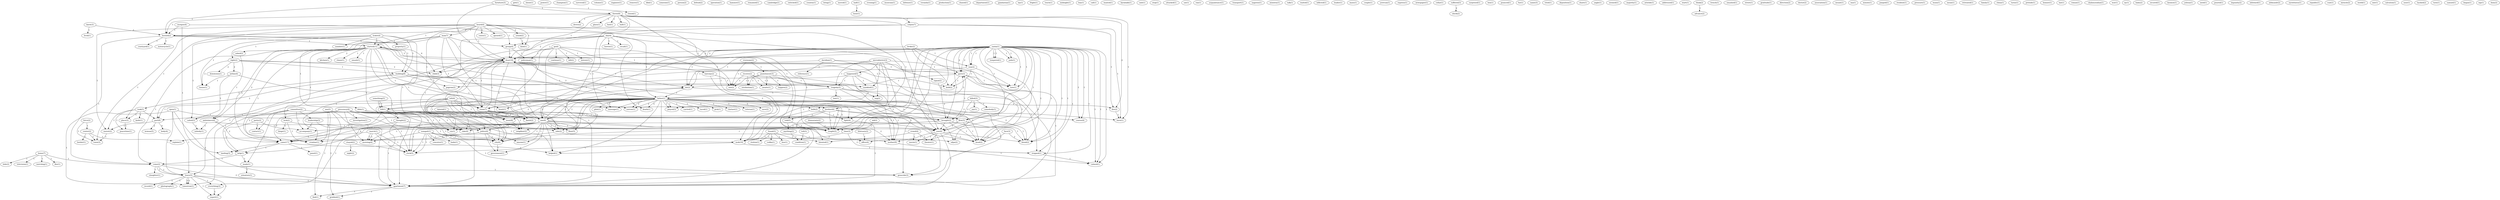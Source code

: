 digraph G {
  home [ label="home(7)" ];
  flee [ label="flee(1)" ];
  hide [ label="hide(2)" ];
  television [ label="television(1)" ];
  watching [ label="watching(1)" ];
  come [ label="come(2)" ];
  girl [ label="girl(1)" ];
  face [ label="face(3)" ];
  head [ label="head(2)" ];
  blood [ label="blood(2)" ];
  ticket [ label="ticket(4)" ];
  number [ label="number(1)" ];
  property [ label="property(1)" ];
  right [ label="right(2)" ];
  building [ label="building(8)" ];
  started [ label="started(11)" ];
  police [ label="police(4)" ];
  house [ label="house(1)" ];
  called [ label="called(3)" ];
  shout [ label="shout(1)" ];
  power [ label="power(1)" ];
  furniture [ label="furniture(3)" ];
  threw [ label="threw(8)" ];
  burned [ label="burned(2)" ];
  closed [ label="closed(1)" ];
  door [ label="door(18)" ];
  microdistrict [ label="microdistrict(3)" ];
  happened [ label="happened(5)" ];
  pogrom [ label="pogrom(2)" ];
  signal [ label="signal(2)" ];
  bulb [ label="bulb(2)" ];
  mankind [ label="mankind(1)" ];
  tragedy [ label="tragedy(5)" ];
  light [ label="light(4)" ];
  apartment [ label="apartment(7)" ];
  corpse [ label="corpse(7)" ];
  fire [ label="fire(2)" ];
  burn [ label="burn(1)" ];
  drove [ label="drove(2)" ];
  glass [ label="glass(1)" ];
  fuel [ label="fuel(1)" ];
  floor [ label="floor(5)" ];
  saw [ label="saw(6)" ];
  hall [ label="hall(1)" ];
  mob [ label="mob(10)" ];
  champion [ label="champion(1)" ];
  survived [ label="survived(1)" ];
  child [ label="child(3)" ];
  volume [ label="volume(1)" ];
  force [ label="force(2)" ];
  center [ label="center(2)" ];
  town [ label="town(3)" ];
  engineer [ label="engineer(1)" ];
  remove [ label="remove(1)" ];
  dbd [ label="dbd(1)" ];
  someone [ label="someone(1)" ];
  knew [ label="knew(3)" ];
  lived [ label="lived(1)" ];
  person [ label="person(2)" ];
  defend [ label="defend(2)" ];
  operation [ label="operation(1)" ];
  hammer [ label="hammer(1)" ];
  stayed [ label="stayed(2)" ];
  night [ label="night(2)" ];
  clock [ label="clock(5)" ];
  remained [ label="remained(1)" ];
  cambridge [ label="cambridge(1)" ];
  switched [ label="switched(1)" ];
  crowd [ label="crowd(4)" ];
  shouted [ label="shouted(1)" ];
  movie [ label="movie(1)" ];
  theater [ label="theater(1)" ];
  country [ label="country(1)" ];
  found [ label="found(3)" ];
  vodka [ label="vodka(1)" ];
  bus [ label="bus(1)" ];
  station [ label="station(1)" ];
  bring [ label="bring(1)" ];
  moved [ label="moved(1)" ];
  march [ label="march(1)" ];
  explain [ label="explain(1)" ];
  morning [ label="morning(4)" ];
  half [ label="half(1)" ];
  hour [ label="hour(1)" ];
  evening [ label="evening(1)" ];
  musician [ label="musician(1)" ];
  defense [ label="defense(1)" ];
  help [ label="help(1)" ];
  made [ label="made(1)" ];
  veranda [ label="veranda(1)" ];
  production [ label="production(1)" ];
  open [ label="open(1)" ];
  leave [ label="leave(1)" ];
  leave [ label="leave(5)" ];
  tomorrow [ label="tomorrow(1)" ];
  went [ label="went(8)" ];
  chased [ label="chased(1)" ];
  morgue [ label="morgue(4)" ];
  landing [ label="landing(3)" ];
  department [ label="department(1)" ];
  gambarian [ label="gambarian(1)" ];
  lay [ label="lay(1)" ];
  fright [ label="fright(1)" ];
  touch [ label="touch(1)" ];
  left [ label="left(6)" ];
  part [ label="part(8)" ];
  room [ label="room(7)" ];
  one [ label="one(6)" ];
  city [ label="city(6)" ];
  neighbor [ label="neighbor(2)" ];
  something [ label="something(3)" ];
  fell [ label="fell(3)" ];
  fell [ label="fell(1)" ];
  midnight [ label="midnight(1)" ];
  motorcycle [ label="motorcycle(1)" ];
  courtyard [ label="courtyard(1)" ];
  heard [ label="heard(4)" ];
  opened [ label="opened(1)" ];
  sound [ label="sound(2)" ];
  place [ label="place(3)" ];
  man [ label="man(7)" ];
  brother [ label="brother(6)" ];
  voice [ label="voice(1)" ];
  group [ label="group(4)" ];
  told [ label="told(5)" ];
  unrest [ label="unrest(2)" ];
  kind [ label="kind(1)" ];
  boy [ label="boy(1)" ];
  call [ label="call(1)" ];
  airline [ label="airline(4)" ];
  downtown [ label="downtown(1)" ];
  office [ label="office(4)" ];
  wanted [ label="wanted(1)" ];
  father [ label="father(22)" ];
  carried [ label="carried(1)" ];
  raced [ label="raced(1)" ];
  death [ label="death(1)" ];
  flew [ label="flew(3)" ];
  side [ label="side(2)" ];
  brought [ label="brought(2)" ];
  pick [ label="pick(1)" ];
  heart [ label="heart(1)" ];
  clarinet [ label="clarinet(1)" ];
  cry [ label="cry(1)" ];
  take [ label="take(4)" ];
  veteran [ label="veteran(1)" ];
  came [ label="came(17)" ];
  save [ label="save(2)" ];
  gave [ label="gave(3)" ];
  pilot [ label="pilot(1)" ];
  helped [ label="helped(1)" ];
  played [ label="played(3)" ];
  sorrow [ label="sorrow(1)" ];
  fought [ label="fought(5)" ];
  massage [ label="massage(1)" ];
  mother [ label="mother(9)" ];
  stopped [ label="stopped(1)" ];
  took [ label="took(5)" ];
  karabakh [ label="karabakh(1)" ];
  unit [ label="unit(1)" ];
  stop [ label="stop(1)" ];
  go [ label="go(4)" ];
  history [ label="history(1)" ];
  continue [ label="continue(1)" ];
  kill [ label="kill(2)" ];
  balcony [ label="balcony(2)" ];
  finish [ label="finish(2)" ];
  see [ label="see(2)" ];
  killed [ label="killed(3)" ];
  somebody [ label="somebody(1)" ];
  joy [ label="joy(1)" ];
  attacked [ label="attacked(1)" ];
  sat [ label="sat(1)" ];
  ran [ label="ran(1)" ];
  axe [ label="axe(5)" ];
  crowbar [ label="crowbar(1)" ];
  grabbed [ label="grabbed(1)" ];
  find [ label="find(1)" ];
  acquaintance [ label="acquaintance(1)" ];
  everyone [ label="everyone(2)" ];
  punishment [ label="punishment(3)" ];
  kitchen [ label="kitchen(1)" ];
  chase [ label="chase(1)" ];
  lock [ label="lock(2)" ];
  ambulance [ label="ambulance(4)" ];
  smash [ label="smash(1)" ];
  transport [ label="transport(1)" ];
  nagorno [ label="nagorno(1)" ];
  aid [ label="aid(2)" ];
  time [ label="time(3)" ];
  ministry [ label="ministry(1)" ];
  talk [ label="talk(1)" ];
  waited [ label="waited(1)" ];
  inflicted [ label="inflicted(1)" ];
  leader [ label="leader(1)" ];
  mass [ label="mass(1)" ];
  happen [ label="happen(2)" ];
  awaits [ label="awaits(1)" ];
  retribution [ label="retribution(1)" ];
  genocide [ label="genocide(3)" ];
  davidian [ label="davidian(1)" ];
  reference [ label="reference(1)" ];
  org [ label="org(2)" ];
  sdpa [ label="sdpa(2)" ];
  broke [ label="broke(2)" ];
  way [ label="way(2)" ];
  held [ label="held(2)" ];
  couple [ label="couple(1)" ];
  yerevan [ label="yerevan(1)" ];
  procuracy [ label="procuracy(4)" ];
  investigation [ label="investigation(1)" ];
  border [ label="border(1)" ];
  express [ label="express(1)" ];
  peacetime [ label="peacetime(1)" ];
  knife [ label="knife(1)" ];
  body [ label="body(4)" ];
  woman [ label="woman(5)" ];
  newspaper [ label="newspaper(1)" ];
  collar [ label="collar(1)" ];
  suffered [ label="suffered(3)" ];
  shock [ label="shock(2)" ];
  surprised [ label="surprised(1)" ];
  box [ label="box(1)" ];
  pounced [ label="pounced(1)" ];
  fur [ label="fur(1)" ];
  asked [ label="asked(2)" ];
  didn [ label="didn(1)" ];
  name [ label="name(3)" ];
  course [ label="course(4)" ];
  tried [ label="tried(1)" ];
  committee [ label="committee(2)" ];
  leadership [ label="leadership(3)" ];
  accompany [ label="accompany(1)" ];
  help [ label="help(1)" ];
  contact [ label="contact(1)" ];
  hinge [ label="hinge(1)" ];
  slaughter [ label="slaughter(1)" ];
  deposition [ label="deposition(1)" ];
  sasha [ label="sasha(1)" ];
  tempered [ label="tempered(1)" ];
  hit [ label="hit(2)" ];
  judo [ label="judo(1)" ];
  tore [ label="tore(1)" ];
  calmed [ label="calmed(1)" ];
  day [ label="day(4)" ];
  horror [ label="horror(1)" ];
  recall [ label="recall(1)" ];
  policeman [ label="policeman(1)" ];
  father [ label="father(1)" ];
  sasha [ label="sasha(4)" ];
  share [ label="share(1)" ];
  angle [ label="angle(1)" ];
  seemed [ label="seemed(1)" ];
  majority [ label="majority(1)" ];
  anyone [ label="anyone(1)" ];
  government [ label="government(1)" ];
  aristide [ label="aristide(1)" ];
  addressed [ label="addressed(1)" ];
  downstairs [ label="downstairs(2)" ];
  start [ label="start(1)" ];
  anything [ label="anything(2)" ];
  think [ label="think(2)" ];
  advance [ label="advance(2)" ];
  nobody [ label="nobody(1)" ];
  trench [ label="trench(1)" ];
  thought [ label="thought(2)" ];
  receive [ label="receive(2)" ];
  smashed [ label="smashed(1)" ];
  street [ label="street(1)" ];
  gratitude [ label="gratitude(1)" ];
  record [ label="record(1)" ];
  photograph [ label="photograph(1)" ];
  everything [ label="everything(3)" ];
  expert [ label="expert(1)" ];
  direction [ label="direction(2)" ];
  doctor [ label="doctor(2)" ];
  association [ label="association(1)" ];
  lost [ label="lost(1)" ];
  meant [ label="meant(1)" ];
  ma [ label="ma(1)" ];
  minute [ label="minute(1)" ];
  jumped [ label="jumped(1)" ];
  resident [ label="resident(1)" ];
  pressure [ label="pressure(1)" ];
  wasn [ label="wasn(1)" ];
  mean [ label="mean(1)" ];
  retreated [ label="retreated(1)" ];
  family [ label="family(1)" ];
  armature [ label="armature(1)" ];
  china [ label="china(1)" ];
  turns [ label="turns(1)" ];
  february [ label="february(2)" ];
  prelude [ label="prelude(1)" ];
  panel [ label="panel(1)" ];
  bonner [ label="bonner(1)" ];
  hat [ label="hat(1)" ];
  roman [ label="roman(1)" ];
  shahmuradian [ label="shahmuradian(1)" ];
  war [ label="war(1)" ];
  ny [ label="ny(1)" ];
  baku [ label="baku(2)" ];
  secured [ label="secured(1)" ];
  kosmos [ label="kosmos(1)" ];
  yelena [ label="yelena(1)" ];
  need [ label="need(1)" ];
  poured [ label="poured(1)" ];
  injured [ label="injured(1)" ];
  condition [ label="condition(1)" ];
  tell [ label="tell(3)" ];
  impunity [ label="impunity(2)" ];
  informed [ label="informed(1)" ];
  sumgait [ label="sumgait(9)" ];
  hadn [ label="hadn(1)" ];
  conceive [ label="conceive(1)" ];
  party [ label="party(2)" ];
  aleksandr [ label="aleksandr(2)" ];
  march [ label="march(1)" ];
  sasha [ label="sasha(1)" ];
  eyewitness [ label="eyewitness(1)" ];
  republic [ label="republic(1)" ];
  coat [ label="coat(1)" ];
  miracle [ label="miracle(2)" ];
  world [ label="world(1)" ];
  sumgait [ label="sumgait(1)" ];
  mir [ label="mir(1)" ];
  salvation [ label="salvation(1)" ];
  ussr [ label="ussr(1)" ];
  hacked [ label="hacked(2)" ];
  turn [ label="turn(1)" ];
  samuel [ label="samuel(1)" ];
  began [ label="began(1)" ];
  mp [ label="mp(1)" ];
  duty [ label="duty(2)" ];
  home -> flee [ label="1" ];
  home -> hide [ label="1" ];
  home -> television [ label="1" ];
  home -> watching [ label="1" ];
  home -> come [ label="1" ];
  face -> head [ label="2" ];
  face -> blood [ label="2" ];
  ticket -> number [ label="1" ];
  ticket -> property [ label="1" ];
  ticket -> right [ label="1" ];
  ticket -> building [ label="1" ];
  ticket -> started [ label="1" ];
  ticket -> police [ label="1" ];
  ticket -> house [ label="1" ];
  ticket -> called [ label="1" ];
  furniture -> threw [ label="1" ];
  furniture -> burned [ label="1" ];
  furniture -> closed [ label="1" ];
  furniture -> door [ label="1" ];
  microdistrict -> happened [ label="1" ];
  microdistrict -> pogrom [ label="1" ];
  microdistrict -> signal [ label="1" ];
  microdistrict -> bulb [ label="1" ];
  microdistrict -> mankind [ label="1" ];
  microdistrict -> tragedy [ label="1" ];
  microdistrict -> light [ label="1" ];
  microdistrict -> apartment [ label="1" ];
  threw -> corpse [ label="1" ];
  threw -> burned [ label="1" ];
  threw -> fire [ label="2" ];
  threw -> burn [ label="1" ];
  threw -> drove [ label="1" ];
  threw -> glass [ label="1" ];
  threw -> fuel [ label="1" ];
  threw -> floor [ label="1" ];
  threw -> door [ label="1" ];
  threw -> saw [ label="1" ];
  threw -> hall [ label="1" ];
  threw -> mob [ label="1" ];
  corpse -> burned [ label="1" ];
  corpse -> child [ label="2" ];
  corpse -> fire [ label="1" ];
  corpse -> burn [ label="1" ];
  force -> center [ label="1" ];
  force -> town [ label="1" ];
  knew -> burned [ label="1" ];
  knew -> lived [ label="1" ];
  stayed -> night [ label="1" ];
  stayed -> clock [ label="1" ];
  crowd -> shouted [ label="1" ];
  crowd -> movie [ label="1" ];
  crowd -> theater [ label="1" ];
  found -> vodka [ label="1" ];
  found -> bus [ label="1" ];
  found -> station [ label="1" ];
  found -> shouted [ label="1" ];
  found -> mob [ label="1" ];
  march -> explain [ label="1" ];
  march -> morning [ label="1" ];
  march -> clock [ label="1" ];
  half -> hour [ label="1" ];
  help -> come [ label="1" ];
  help -> made [ label="1" ];
  open -> leave [ label="1" ];
  open -> apartment [ label="1" ];
  open -> leave [ label="1" ];
  open -> tomorrow [ label="1" ];
  open -> went [ label="1" ];
  morgue -> burned [ label="1" ];
  morgue -> saw [ label="1" ];
  morgue -> landing [ label="1" ];
  left -> part [ label="1" ];
  left -> bulb [ label="1" ];
  left -> room [ label="1" ];
  left -> one [ label="1" ];
  left -> floor [ label="1" ];
  left -> went [ label="1" ];
  left -> city [ label="1" ];
  left -> neighbor [ label="1" ];
  left -> clock [ label="1" ];
  something -> fell [ label="1" ];
  something -> fell [ label="1" ];
  burned -> building [ label="1" ];
  burned -> started [ label="1" ];
  burned -> child [ label="4" ];
  burned -> come [ label="1" ];
  burned -> motorcycle [ label="1" ];
  burned -> courtyard [ label="1" ];
  heard -> started [ label="1" ];
  heard -> opened [ label="1" ];
  heard -> sound [ label="2" ];
  heard -> place [ label="1" ];
  heard -> man [ label="1" ];
  heard -> brother [ label="1" ];
  heard -> voice [ label="1" ];
  heard -> room [ label="1" ];
  heard -> group [ label="1" ];
  heard -> told [ label="1" ];
  heard -> unrest [ label="1" ];
  heard -> door [ label="1" ];
  heard -> town [ label="1" ];
  heard -> kind [ label="1" ];
  right -> building [ label="1" ];
  right -> child [ label="2" ];
  right -> airline [ label="2" ];
  right -> house [ label="2" ];
  right -> downtown [ label="2" ];
  right -> office [ label="2" ];
  father -> started [ label="2" ];
  father -> fire [ label="2" ];
  father -> carried [ label="1" ];
  father -> brother [ label="3" ];
  father -> raced [ label="1" ];
  father -> burn [ label="2" ];
  father -> death [ label="2" ];
  father -> room [ label="3" ];
  father -> one [ label="2" ];
  father -> fell [ label="1" ];
  father -> fell [ label="1" ];
  father -> flew [ label="3" ];
  father -> side [ label="1" ];
  father -> brought [ label="2" ];
  father -> pick [ label="1" ];
  father -> heart [ label="1" ];
  father -> clarinet [ label="1" ];
  father -> cry [ label="1" ];
  father -> door [ label="2" ];
  father -> saw [ label="3" ];
  father -> take [ label="2" ];
  father -> veteran [ label="1" ];
  father -> light [ label="1" ];
  father -> came [ label="2" ];
  father -> save [ label="1" ];
  father -> gave [ label="2" ];
  father -> head [ label="3" ];
  father -> pilot [ label="1" ];
  father -> blood [ label="2" ];
  father -> helped [ label="1" ];
  father -> played [ label="1" ];
  father -> sorrow [ label="2" ];
  father -> went [ label="2" ];
  father -> fought [ label="3" ];
  father -> massage [ label="1" ];
  father -> neighbor [ label="2" ];
  father -> mother [ label="1" ];
  happened -> mankind [ label="1" ];
  happened -> tragedy [ label="1" ];
  happened -> mob [ label="1" ];
  happened -> stopped [ label="1" ];
  happened -> city [ label="1" ];
  building -> pogrom [ label="2" ];
  building -> took [ label="2" ];
  building -> part [ label="2" ];
  building -> mankind [ label="1" ];
  building -> tragedy [ label="1" ];
  go -> history [ label="1" ];
  go -> continue [ label="1" ];
  go -> room [ label="1" ];
  go -> door [ label="1" ];
  go -> kill [ label="1" ];
  go -> apartment [ label="1" ];
  go -> balcony [ label="1" ];
  go -> finish [ label="1" ];
  go -> see [ label="1" ];
  killed -> somebody [ label="1" ];
  killed -> joy [ label="2" ];
  killed -> brought [ label="2" ];
  killed -> played [ label="2" ];
  axe -> flew [ label="1" ];
  axe -> apartment [ label="1" ];
  axe -> crowbar [ label="1" ];
  axe -> grabbed [ label="1" ];
  axe -> find [ label="1" ];
  everyone -> punishment [ label="1" ];
  everyone -> see [ label="1" ];
  started -> kitchen [ label="2" ];
  started -> chase [ label="1" ];
  started -> lock [ label="1" ];
  started -> come [ label="1" ];
  started -> side [ label="1" ];
  started -> ambulance [ label="2" ];
  started -> heart [ label="1" ];
  started -> cry [ label="1" ];
  started -> door [ label="2" ];
  started -> finish [ label="1" ];
  started -> mob [ label="2" ];
  started -> crowbar [ label="1" ];
  started -> massage [ label="1" ];
  started -> smash [ label="1" ];
  aid -> time [ label="1" ];
  punishment -> happen [ label="1" ];
  punishment -> tragedy [ label="1" ];
  punishment -> awaits [ label="1" ];
  punishment -> retribution [ label="1" ];
  punishment -> genocide [ label="1" ];
  punishment -> see [ label="1" ];
  davidian -> child [ label="1" ];
  davidian -> reference [ label="1" ];
  davidian -> org [ label="1" ];
  davidian -> sdpa [ label="1" ];
  broke -> way [ label="1" ];
  broke -> door [ label="1" ];
  broke -> gave [ label="1" ];
  broke -> held [ label="1" ];
  procuracy -> part [ label="1" ];
  procuracy -> one [ label="3" ];
  procuracy -> police [ label="1" ];
  procuracy -> take [ label="1" ];
  procuracy -> came [ label="3" ];
  procuracy -> investigation [ label="1" ];
  procuracy -> called [ label="1" ];
  procuracy -> helped [ label="1" ];
  procuracy -> morning [ label="1" ];
  procuracy -> clock [ label="1" ];
  center -> border [ label="1" ];
  center -> explain [ label="1" ];
  center -> town [ label="1" ];
  took -> part [ label="2" ];
  took -> place [ label="1" ];
  took -> peacetime [ label="1" ];
  took -> unrest [ label="1" ];
  took -> knife [ label="1" ];
  sound -> kind [ label="1" ];
  part -> unrest [ label="1" ];
  part -> body [ label="4" ];
  part -> woman [ label="2" ];
  place -> peacetime [ label="1" ];
  fire -> burn [ label="1" ];
  suffered -> shock [ label="2" ];
  signal -> apartment [ label="1" ];
  man -> asked [ label="1" ];
  man -> room [ label="1" ];
  man -> one [ label="1" ];
  man -> group [ label="1" ];
  man -> didn [ label="1" ];
  man -> door [ label="1" ];
  man -> came [ label="2" ];
  brother -> told [ label="1" ];
  brother -> saw [ label="1" ];
  brother -> shouted [ label="1" ];
  brother -> course [ label="1" ];
  brother -> fought [ label="1" ];
  bulb -> light [ label="1" ];
  bulb -> apartment [ label="1" ];
  committee -> brought [ label="1" ];
  committee -> made [ label="1" ];
  committee -> leadership [ label="1" ];
  committee -> accompany [ label="1" ];
  committee -> help [ label="1" ];
  committee -> contact [ label="1" ];
  lock -> side [ label="1" ];
  lock -> hinge [ label="1" ];
  lock -> crowbar [ label="1" ];
  come -> leave [ label="1" ];
  come -> apartment [ label="2" ];
  come -> slaughter [ label="1" ];
  come -> leave [ label="1" ];
  come -> genocide [ label="1" ];
  asked -> ambulance [ label="1" ];
  sasha -> one [ label="1" ];
  sasha -> way [ label="1" ];
  sasha -> flew [ label="1" ];
  sasha -> brought [ label="1" ];
  sasha -> door [ label="2" ];
  sasha -> tempered [ label="1" ];
  sasha -> saw [ label="1" ];
  sasha -> gave [ label="2" ];
  sasha -> head [ label="1" ];
  sasha -> hit [ label="1" ];
  sasha -> blood [ label="1" ];
  sasha -> judo [ label="1" ];
  sasha -> course [ label="1" ];
  sasha -> stopped [ label="1" ];
  sasha -> tore [ label="1" ];
  sasha -> fought [ label="1" ];
  sasha -> calmed [ label="1" ];
  day -> death [ label="1" ];
  day -> group [ label="1" ];
  day -> horror [ label="1" ];
  day -> recall [ label="1" ];
  day -> policeman [ label="1" ];
  day -> father [ label="1" ];
  day -> sorrow [ label="1" ];
  day -> fought [ label="1" ];
  day -> city [ label="1" ];
  sasha -> one [ label="1" ];
  sasha -> way [ label="1" ];
  sasha -> flew [ label="1" ];
  sasha -> brought [ label="1" ];
  sasha -> door [ label="2" ];
  sasha -> tempered [ label="1" ];
  sasha -> saw [ label="1" ];
  sasha -> gave [ label="2" ];
  sasha -> head [ label="1" ];
  sasha -> hit [ label="1" ];
  sasha -> blood [ label="1" ];
  sasha -> judo [ label="1" ];
  sasha -> course [ label="1" ];
  sasha -> stopped [ label="1" ];
  sasha -> tore [ label="1" ];
  sasha -> fought [ label="1" ];
  sasha -> calmed [ label="1" ];
  room -> one [ label="1" ];
  room -> door [ label="1" ];
  room -> finish [ label="1" ];
  room -> hit [ label="1" ];
  room -> went [ label="1" ];
  room -> neighbor [ label="1" ];
  room -> mother [ label="1" ];
  one -> time [ label="1" ];
  one -> side [ label="1" ];
  one -> police [ label="1" ];
  one -> anyone [ label="1" ];
  one -> floor [ label="1" ];
  one -> door [ label="1" ];
  one -> take [ label="1" ];
  one -> came [ label="6" ];
  one -> head [ label="1" ];
  one -> hit [ label="2" ];
  one -> father [ label="1" ];
  one -> helped [ label="1" ];
  one -> help [ label="1" ];
  one -> morning [ label="1" ];
  one -> fought [ label="1" ];
  one -> city [ label="1" ];
  one -> government [ label="1" ];
  one -> clock [ label="1" ];
  one -> mother [ label="2" ];
  group -> door [ label="1" ];
  group -> policeman [ label="1" ];
  fell -> flew [ label="1" ];
  fell -> cry [ label="1" ];
  fell -> take [ label="1" ];
  fell -> came [ label="1" ];
  way -> hit [ label="1" ];
  way -> held [ label="1" ];
  way -> tore [ label="1" ];
  fell -> flew [ label="1" ];
  fell -> cry [ label="1" ];
  fell -> take [ label="1" ];
  fell -> came [ label="1" ];
  flew -> cry [ label="1" ];
  flew -> saw [ label="1" ];
  flew -> head [ label="1" ];
  flew -> blood [ label="1" ];
  downstairs -> fought [ label="1" ];
  airline -> police [ label="1" ];
  airline -> house [ label="1" ];
  airline -> called [ label="1" ];
  told -> anything [ label="1" ];
  told -> fought [ label="3" ];
  time -> mob [ label="2" ];
  time -> stopped [ label="2" ];
  side -> crowbar [ label="1" ];
  side -> mother [ label="1" ];
  think -> advance [ label="1" ];
  ambulance -> came [ label="2" ];
  ambulance -> mob [ label="1" ];
  ambulance -> nobody [ label="1" ];
  brought -> saw [ label="1" ];
  brought -> gave [ label="1" ];
  brought -> head [ label="1" ];
  brought -> blood [ label="1" ];
  brought -> accompany [ label="1" ];
  brought -> city [ label="1" ];
  didn -> thought [ label="1" ];
  didn -> saw [ label="1" ];
  didn -> apartment [ label="1" ];
  receive -> tragedy [ label="1" ];
  receive -> awaits [ label="1" ];
  receive -> retribution [ label="1" ];
  receive -> genocide [ label="1" ];
  receive -> see [ label="1" ];
  police -> anyone [ label="1" ];
  police -> came [ label="3" ];
  police -> city [ label="1" ];
  police -> government [ label="1" ];
  unrest -> town [ label="1" ];
  leave -> record [ label="1" ];
  leave -> apartment [ label="1" ];
  leave -> photograph [ label="1" ];
  leave -> everything [ label="1" ];
  leave -> tomorrow [ label="3" ];
  leave -> expert [ label="1" ];
  thought -> saw [ label="1" ];
  thought -> apartment [ label="1" ];
  thought -> everything [ label="1" ];
  tragedy -> lost [ label="1" ];
  tragedy -> org [ label="1" ];
  tragedy -> father [ label="1" ];
  tragedy -> sdpa [ label="1" ];
  tragedy -> genocide [ label="1" ];
  door -> apartment [ label="2" ];
  door -> finish [ label="2" ];
  door -> gave [ label="3" ];
  door -> hit [ label="1" ];
  door -> leave [ label="1" ];
  door -> held [ label="2" ];
  door -> tore [ label="1" ];
  door -> crowbar [ label="1" ];
  door -> tomorrow [ label="1" ];
  door -> went [ label="1" ];
  saw -> apartment [ label="1" ];
  saw -> head [ label="1" ];
  saw -> movie [ label="1" ];
  saw -> blood [ label="1" ];
  saw -> theater [ label="1" ];
  saw -> office [ label="1" ];
  made -> armature [ label="1" ];
  leadership -> accompany [ label="1" ];
  leadership -> city [ label="1" ];
  light -> apartment [ label="1" ];
  february -> office [ label="1" ];
  apartment -> grabbed [ label="1" ];
  apartment -> find [ label="1" ];
  came -> panel [ label="1" ];
  came -> helped [ label="1" ];
  came -> help [ label="1" ];
  came -> landing [ label="1" ];
  balcony -> mob [ label="1" ];
  balcony -> see [ label="1" ];
  gave -> head [ label="1" ];
  gave -> hit [ label="1" ];
  gave -> blood [ label="1" ];
  gave -> held [ label="1" ];
  gave -> tore [ label="1" ];
  injured -> went [ label="1" ];
  mob -> stopped [ label="1" ];
  mob -> clock [ label="1" ];
  anything -> condition [ label="1" ];
  everything -> expert [ label="2" ];
  hit -> father [ label="1" ];
  hit -> mother [ label="1" ];
  tell -> condition [ label="1" ];
  called -> nobody [ label="1" ];
  leave -> tomorrow [ label="3" ];
  leave -> expert [ label="1" ];
  sumgait -> sdpa [ label="1" ];
  sumgait -> genocide [ label="1" ];
  sumgait -> hadn [ label="1" ];
  sumgait -> morning [ label="1" ];
  sumgait -> conceive [ label="1" ];
  sumgait -> city [ label="1" ];
  sumgait -> clock [ label="1" ];
  father -> helped [ label="1" ];
  father -> played [ label="1" ];
  father -> sorrow [ label="2" ];
  father -> went [ label="2" ];
  father -> fought [ label="3" ];
  father -> massage [ label="1" ];
  father -> neighbor [ label="2" ];
  father -> mother [ label="1" ];
  stopped -> calmed [ label="1" ];
  party -> accompany [ label="1" ];
  party -> help [ label="1" ];
  party -> contact [ label="1" ];
  march -> morning [ label="1" ];
  march -> clock [ label="1" ];
  sasha -> fought [ label="1" ];
  sasha -> calmed [ label="1" ];
  went -> neighbor [ label="1" ];
  sumgait -> city [ label="1" ];
  sumgait -> clock [ label="1" ];
  city -> government [ label="1" ];
  mother -> calmed [ label="1" ];
}
